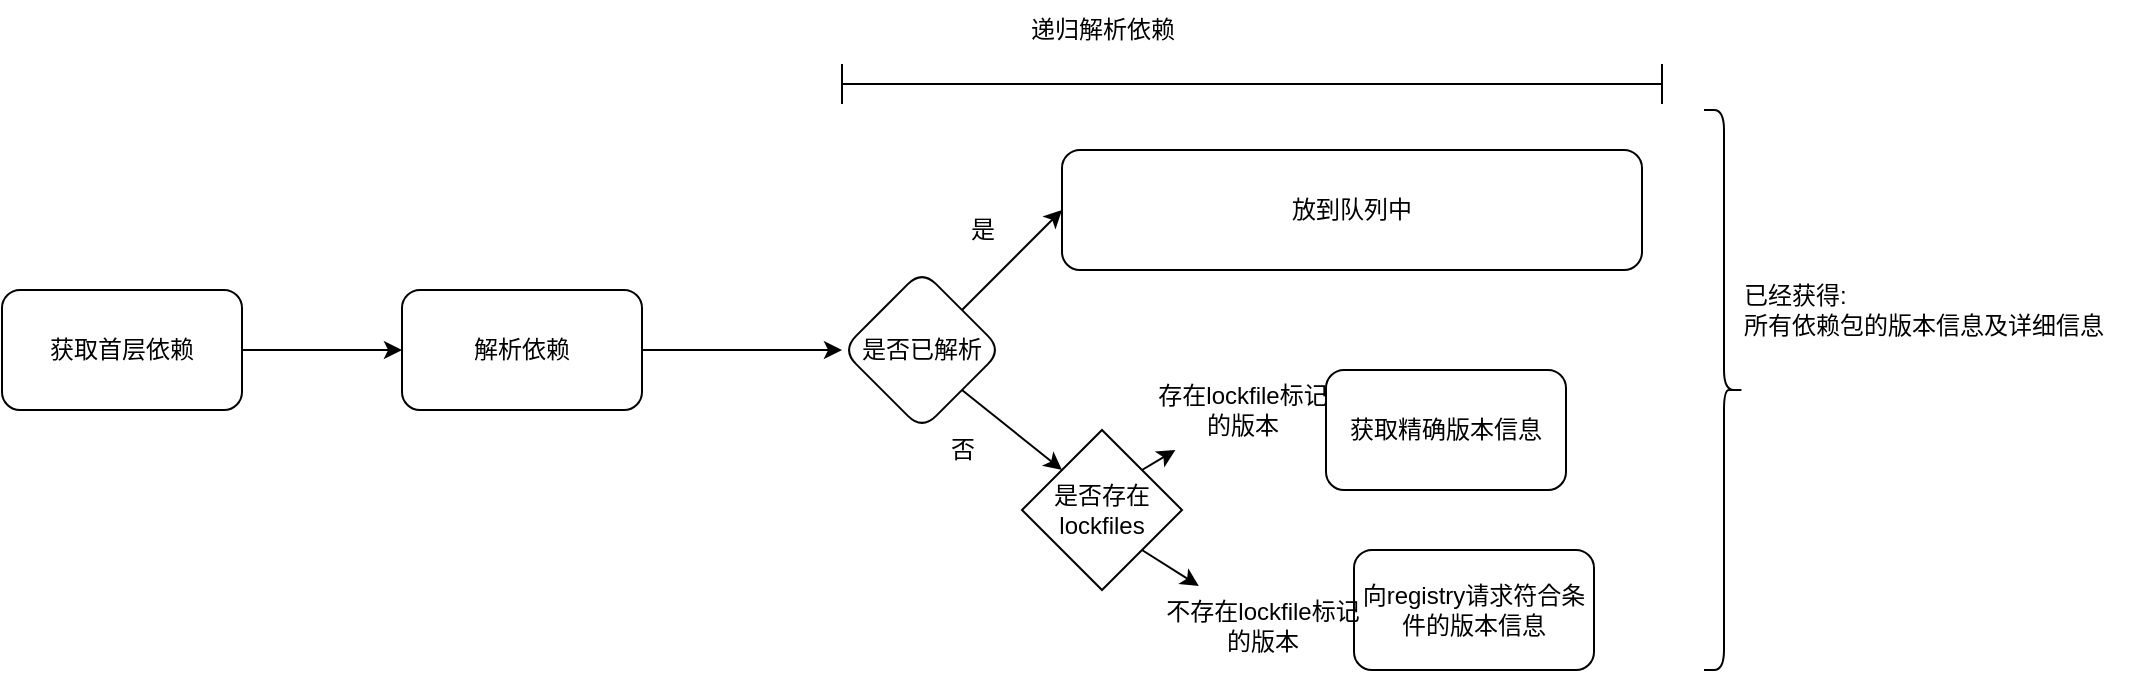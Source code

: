 <mxfile>
    <diagram id="fSoiSgLi2UeO9y7NNuz8" name="第 1 页">
        <mxGraphModel dx="1371" dy="412" grid="1" gridSize="10" guides="1" tooltips="1" connect="1" arrows="1" fold="1" page="1" pageScale="1" pageWidth="827" pageHeight="1169" math="0" shadow="0">
            <root>
                <mxCell id="0"/>
                <mxCell id="1" parent="0"/>
                <mxCell id="4" value="" style="edgeStyle=none;html=1;" edge="1" parent="1" source="2" target="3">
                    <mxGeometry relative="1" as="geometry"/>
                </mxCell>
                <mxCell id="2" value="获取首层依赖" style="rounded=1;whiteSpace=wrap;html=1;" vertex="1" parent="1">
                    <mxGeometry x="-20" y="190" width="120" height="60" as="geometry"/>
                </mxCell>
                <mxCell id="6" value="" style="edgeStyle=none;html=1;" edge="1" parent="1" source="3" target="5">
                    <mxGeometry relative="1" as="geometry"/>
                </mxCell>
                <mxCell id="3" value="解析依赖" style="whiteSpace=wrap;html=1;rounded=1;" vertex="1" parent="1">
                    <mxGeometry x="180" y="190" width="120" height="60" as="geometry"/>
                </mxCell>
                <mxCell id="8" style="edgeStyle=none;html=1;exitX=1;exitY=0;exitDx=0;exitDy=0;entryX=0;entryY=0.5;entryDx=0;entryDy=0;" edge="1" parent="1" source="5" target="7">
                    <mxGeometry relative="1" as="geometry"/>
                </mxCell>
                <mxCell id="11" style="edgeStyle=none;html=1;exitX=1;exitY=1;exitDx=0;exitDy=0;entryX=0;entryY=0;entryDx=0;entryDy=0;" edge="1" parent="1" source="5" target="10">
                    <mxGeometry relative="1" as="geometry"/>
                </mxCell>
                <mxCell id="5" value="是否已解析" style="rhombus;whiteSpace=wrap;html=1;rounded=1;" vertex="1" parent="1">
                    <mxGeometry x="400" y="180" width="80" height="80" as="geometry"/>
                </mxCell>
                <mxCell id="7" value="放到队列中" style="rounded=1;whiteSpace=wrap;html=1;" vertex="1" parent="1">
                    <mxGeometry x="510" y="120" width="290" height="60" as="geometry"/>
                </mxCell>
                <mxCell id="9" value="是" style="text;html=1;align=center;verticalAlign=middle;resizable=0;points=[];autosize=1;strokeColor=none;fillColor=none;" vertex="1" parent="1">
                    <mxGeometry x="450" y="145" width="40" height="30" as="geometry"/>
                </mxCell>
                <mxCell id="17" style="edgeStyle=none;html=1;exitX=1;exitY=1;exitDx=0;exitDy=0;" edge="1" parent="1" source="10" target="16">
                    <mxGeometry relative="1" as="geometry"/>
                </mxCell>
                <mxCell id="18" style="edgeStyle=none;html=1;exitX=1;exitY=0;exitDx=0;exitDy=0;" edge="1" parent="1" source="10" target="15">
                    <mxGeometry relative="1" as="geometry"/>
                </mxCell>
                <mxCell id="10" value="是否存在lockfiles" style="rhombus;whiteSpace=wrap;html=1;" vertex="1" parent="1">
                    <mxGeometry x="490" y="260" width="80" height="80" as="geometry"/>
                </mxCell>
                <mxCell id="12" value="否" style="text;html=1;align=center;verticalAlign=middle;resizable=0;points=[];autosize=1;strokeColor=none;fillColor=none;" vertex="1" parent="1">
                    <mxGeometry x="440" y="255" width="40" height="30" as="geometry"/>
                </mxCell>
                <mxCell id="13" value="获取精确版本信息" style="rounded=1;whiteSpace=wrap;html=1;" vertex="1" parent="1">
                    <mxGeometry x="642" y="230" width="120" height="60" as="geometry"/>
                </mxCell>
                <mxCell id="14" value="向registry请求符合条件的版本信息" style="rounded=1;whiteSpace=wrap;html=1;" vertex="1" parent="1">
                    <mxGeometry x="656" y="320" width="120" height="60" as="geometry"/>
                </mxCell>
                <mxCell id="15" value="存在lockfile标记&lt;br&gt;的版本" style="text;html=1;align=center;verticalAlign=middle;resizable=0;points=[];autosize=1;strokeColor=none;fillColor=none;" vertex="1" parent="1">
                    <mxGeometry x="545" y="230" width="110" height="40" as="geometry"/>
                </mxCell>
                <mxCell id="16" value="不存在lockfile标记&lt;br&gt;的版本" style="text;html=1;align=center;verticalAlign=middle;resizable=0;points=[];autosize=1;strokeColor=none;fillColor=none;" vertex="1" parent="1">
                    <mxGeometry x="550" y="338" width="120" height="40" as="geometry"/>
                </mxCell>
                <mxCell id="21" value="" style="shape=crossbar;whiteSpace=wrap;html=1;rounded=1;" vertex="1" parent="1">
                    <mxGeometry x="400" y="77" width="410" height="20" as="geometry"/>
                </mxCell>
                <mxCell id="22" value="递归解析依赖" style="text;html=1;align=center;verticalAlign=middle;resizable=0;points=[];autosize=1;strokeColor=none;fillColor=none;" vertex="1" parent="1">
                    <mxGeometry x="480" y="45" width="100" height="30" as="geometry"/>
                </mxCell>
                <mxCell id="23" value="" style="shape=curlyBracket;whiteSpace=wrap;html=1;rounded=1;flipH=1;labelPosition=right;verticalLabelPosition=middle;align=left;verticalAlign=middle;" vertex="1" parent="1">
                    <mxGeometry x="831" y="100" width="20" height="280" as="geometry"/>
                </mxCell>
                <mxCell id="24" value="已经获得:&lt;br&gt;所有依赖包的版本信息及详细信息" style="text;html=1;align=left;verticalAlign=middle;resizable=0;points=[];autosize=1;strokeColor=none;fillColor=none;" vertex="1" parent="1">
                    <mxGeometry x="849" y="180" width="200" height="40" as="geometry"/>
                </mxCell>
            </root>
        </mxGraphModel>
    </diagram>
</mxfile>